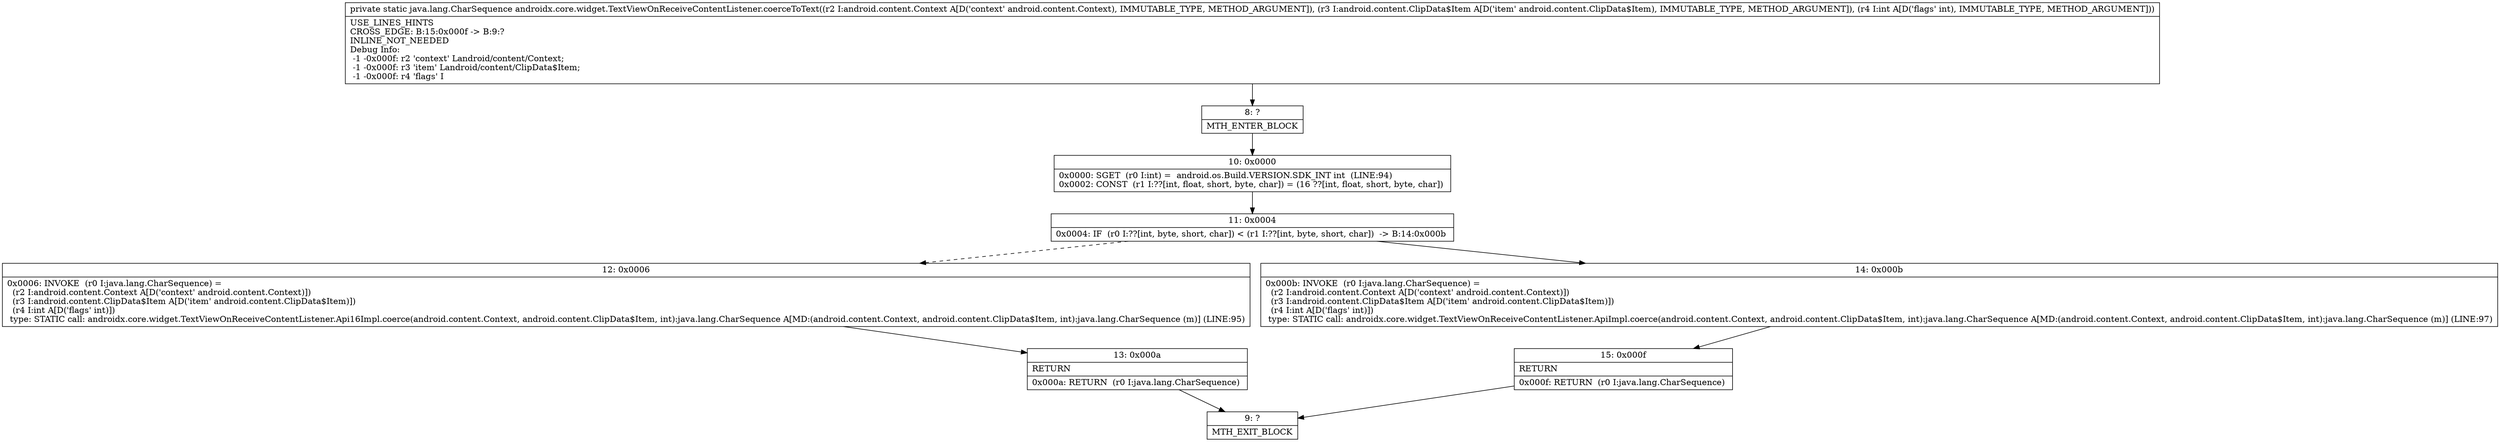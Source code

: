 digraph "CFG forandroidx.core.widget.TextViewOnReceiveContentListener.coerceToText(Landroid\/content\/Context;Landroid\/content\/ClipData$Item;I)Ljava\/lang\/CharSequence;" {
Node_8 [shape=record,label="{8\:\ ?|MTH_ENTER_BLOCK\l}"];
Node_10 [shape=record,label="{10\:\ 0x0000|0x0000: SGET  (r0 I:int) =  android.os.Build.VERSION.SDK_INT int  (LINE:94)\l0x0002: CONST  (r1 I:??[int, float, short, byte, char]) = (16 ??[int, float, short, byte, char]) \l}"];
Node_11 [shape=record,label="{11\:\ 0x0004|0x0004: IF  (r0 I:??[int, byte, short, char]) \< (r1 I:??[int, byte, short, char])  \-\> B:14:0x000b \l}"];
Node_12 [shape=record,label="{12\:\ 0x0006|0x0006: INVOKE  (r0 I:java.lang.CharSequence) = \l  (r2 I:android.content.Context A[D('context' android.content.Context)])\l  (r3 I:android.content.ClipData$Item A[D('item' android.content.ClipData$Item)])\l  (r4 I:int A[D('flags' int)])\l type: STATIC call: androidx.core.widget.TextViewOnReceiveContentListener.Api16Impl.coerce(android.content.Context, android.content.ClipData$Item, int):java.lang.CharSequence A[MD:(android.content.Context, android.content.ClipData$Item, int):java.lang.CharSequence (m)] (LINE:95)\l}"];
Node_13 [shape=record,label="{13\:\ 0x000a|RETURN\l|0x000a: RETURN  (r0 I:java.lang.CharSequence) \l}"];
Node_9 [shape=record,label="{9\:\ ?|MTH_EXIT_BLOCK\l}"];
Node_14 [shape=record,label="{14\:\ 0x000b|0x000b: INVOKE  (r0 I:java.lang.CharSequence) = \l  (r2 I:android.content.Context A[D('context' android.content.Context)])\l  (r3 I:android.content.ClipData$Item A[D('item' android.content.ClipData$Item)])\l  (r4 I:int A[D('flags' int)])\l type: STATIC call: androidx.core.widget.TextViewOnReceiveContentListener.ApiImpl.coerce(android.content.Context, android.content.ClipData$Item, int):java.lang.CharSequence A[MD:(android.content.Context, android.content.ClipData$Item, int):java.lang.CharSequence (m)] (LINE:97)\l}"];
Node_15 [shape=record,label="{15\:\ 0x000f|RETURN\l|0x000f: RETURN  (r0 I:java.lang.CharSequence) \l}"];
MethodNode[shape=record,label="{private static java.lang.CharSequence androidx.core.widget.TextViewOnReceiveContentListener.coerceToText((r2 I:android.content.Context A[D('context' android.content.Context), IMMUTABLE_TYPE, METHOD_ARGUMENT]), (r3 I:android.content.ClipData$Item A[D('item' android.content.ClipData$Item), IMMUTABLE_TYPE, METHOD_ARGUMENT]), (r4 I:int A[D('flags' int), IMMUTABLE_TYPE, METHOD_ARGUMENT]))  | USE_LINES_HINTS\lCROSS_EDGE: B:15:0x000f \-\> B:9:?\lINLINE_NOT_NEEDED\lDebug Info:\l  \-1 \-0x000f: r2 'context' Landroid\/content\/Context;\l  \-1 \-0x000f: r3 'item' Landroid\/content\/ClipData$Item;\l  \-1 \-0x000f: r4 'flags' I\l}"];
MethodNode -> Node_8;Node_8 -> Node_10;
Node_10 -> Node_11;
Node_11 -> Node_12[style=dashed];
Node_11 -> Node_14;
Node_12 -> Node_13;
Node_13 -> Node_9;
Node_14 -> Node_15;
Node_15 -> Node_9;
}

